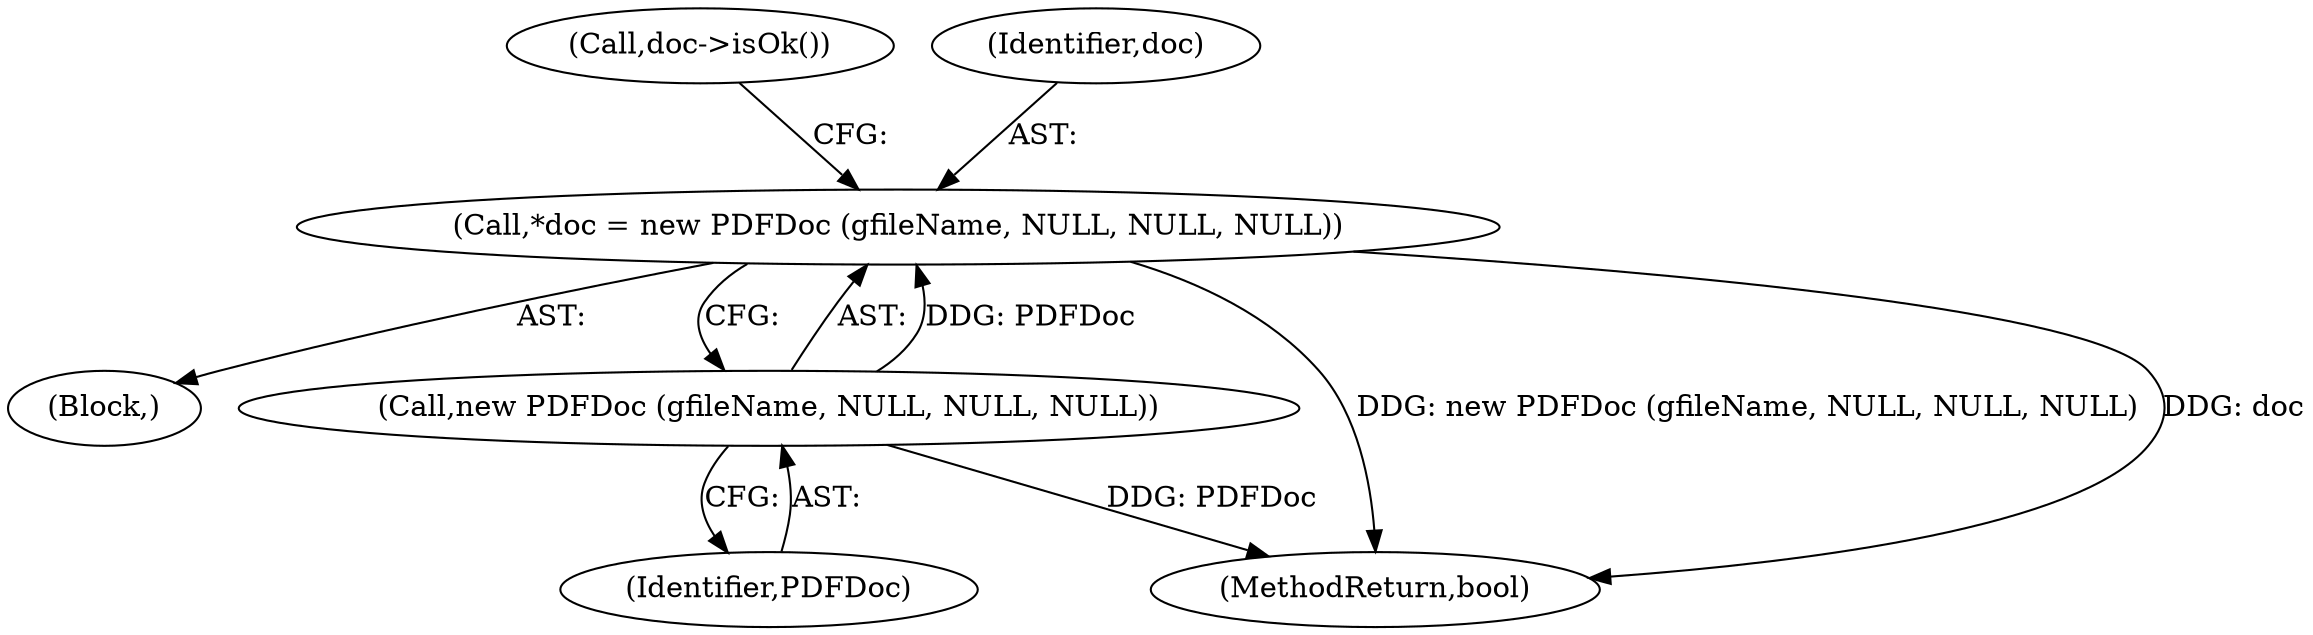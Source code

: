 digraph "0_poppler_61f79b8447c3ac8ab5a26e79e0c28053ffdccf75@pointer" {
"1000119" [label="(Call,*doc = new PDFDoc (gfileName, NULL, NULL, NULL))"];
"1000121" [label="(Call,new PDFDoc (gfileName, NULL, NULL, NULL))"];
"1000121" [label="(Call,new PDFDoc (gfileName, NULL, NULL, NULL))"];
"1000111" [label="(Block,)"];
"1000125" [label="(Call,doc->isOk())"];
"1000315" [label="(MethodReturn,bool)"];
"1000119" [label="(Call,*doc = new PDFDoc (gfileName, NULL, NULL, NULL))"];
"1000122" [label="(Identifier,PDFDoc)"];
"1000120" [label="(Identifier,doc)"];
"1000119" -> "1000111"  [label="AST: "];
"1000119" -> "1000121"  [label="CFG: "];
"1000120" -> "1000119"  [label="AST: "];
"1000121" -> "1000119"  [label="AST: "];
"1000125" -> "1000119"  [label="CFG: "];
"1000119" -> "1000315"  [label="DDG: new PDFDoc (gfileName, NULL, NULL, NULL)"];
"1000119" -> "1000315"  [label="DDG: doc"];
"1000121" -> "1000119"  [label="DDG: PDFDoc"];
"1000121" -> "1000122"  [label="CFG: "];
"1000122" -> "1000121"  [label="AST: "];
"1000121" -> "1000315"  [label="DDG: PDFDoc"];
}
